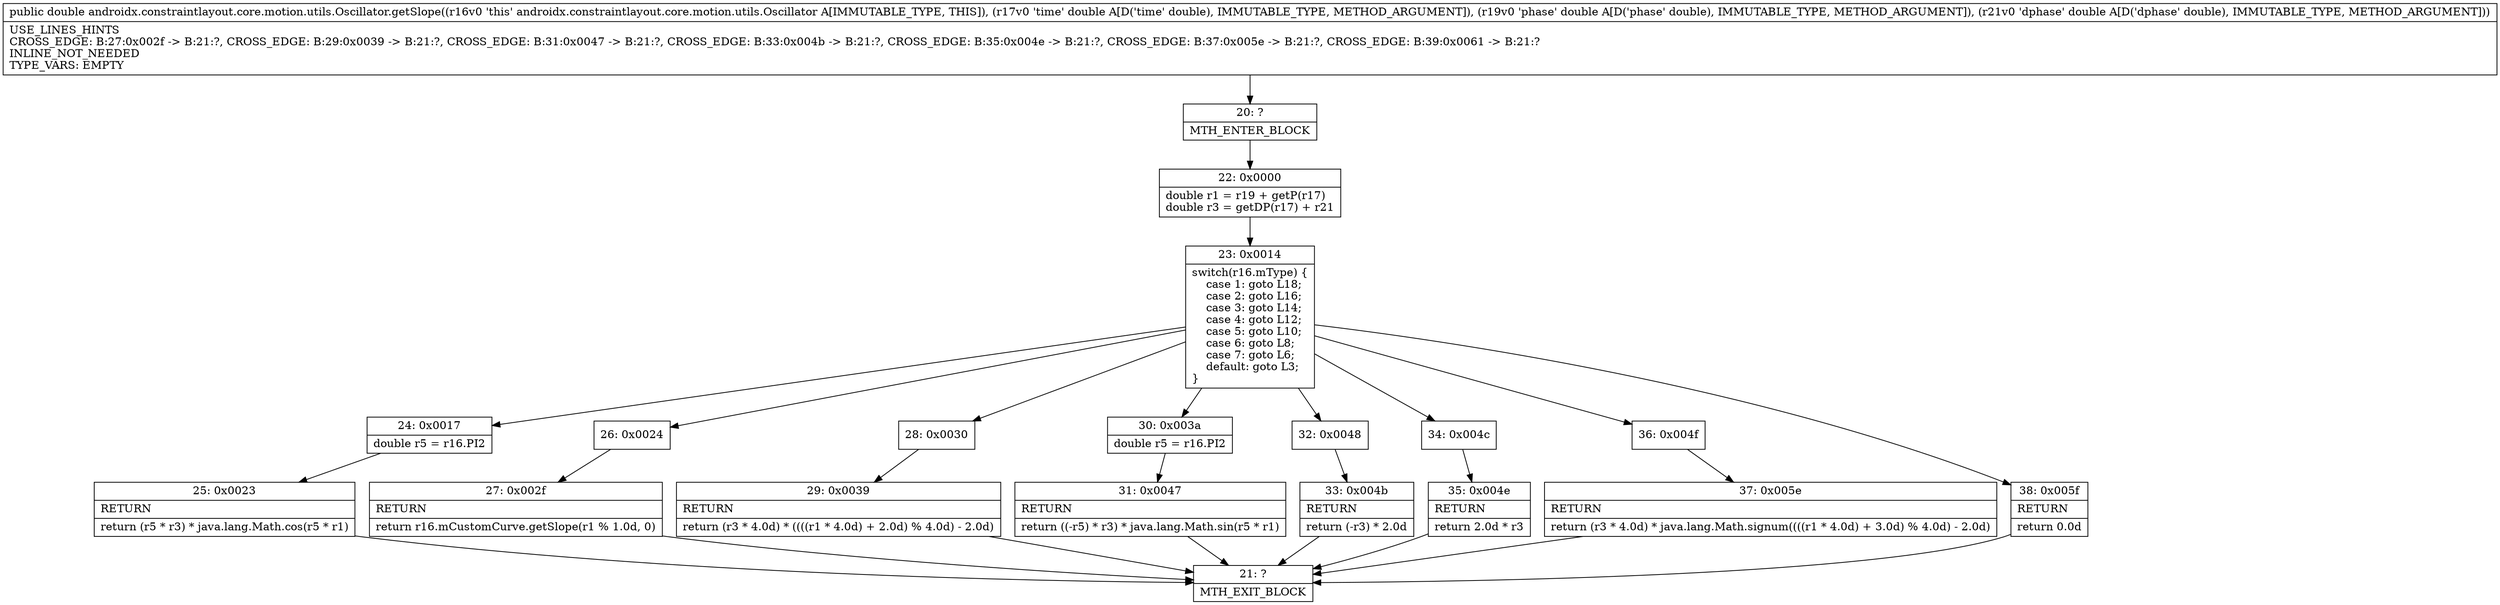 digraph "CFG forandroidx.constraintlayout.core.motion.utils.Oscillator.getSlope(DDD)D" {
Node_20 [shape=record,label="{20\:\ ?|MTH_ENTER_BLOCK\l}"];
Node_22 [shape=record,label="{22\:\ 0x0000|double r1 = r19 + getP(r17)\ldouble r3 = getDP(r17) + r21\l}"];
Node_23 [shape=record,label="{23\:\ 0x0014|switch(r16.mType) \{\l    case 1: goto L18;\l    case 2: goto L16;\l    case 3: goto L14;\l    case 4: goto L12;\l    case 5: goto L10;\l    case 6: goto L8;\l    case 7: goto L6;\l    default: goto L3;\l\}\l}"];
Node_24 [shape=record,label="{24\:\ 0x0017|double r5 = r16.PI2\l}"];
Node_25 [shape=record,label="{25\:\ 0x0023|RETURN\l|return (r5 * r3) * java.lang.Math.cos(r5 * r1)\l}"];
Node_21 [shape=record,label="{21\:\ ?|MTH_EXIT_BLOCK\l}"];
Node_26 [shape=record,label="{26\:\ 0x0024}"];
Node_27 [shape=record,label="{27\:\ 0x002f|RETURN\l|return r16.mCustomCurve.getSlope(r1 % 1.0d, 0)\l}"];
Node_28 [shape=record,label="{28\:\ 0x0030}"];
Node_29 [shape=record,label="{29\:\ 0x0039|RETURN\l|return (r3 * 4.0d) * ((((r1 * 4.0d) + 2.0d) % 4.0d) \- 2.0d)\l}"];
Node_30 [shape=record,label="{30\:\ 0x003a|double r5 = r16.PI2\l}"];
Node_31 [shape=record,label="{31\:\ 0x0047|RETURN\l|return ((\-r5) * r3) * java.lang.Math.sin(r5 * r1)\l}"];
Node_32 [shape=record,label="{32\:\ 0x0048}"];
Node_33 [shape=record,label="{33\:\ 0x004b|RETURN\l|return (\-r3) * 2.0d\l}"];
Node_34 [shape=record,label="{34\:\ 0x004c}"];
Node_35 [shape=record,label="{35\:\ 0x004e|RETURN\l|return 2.0d * r3\l}"];
Node_36 [shape=record,label="{36\:\ 0x004f}"];
Node_37 [shape=record,label="{37\:\ 0x005e|RETURN\l|return (r3 * 4.0d) * java.lang.Math.signum((((r1 * 4.0d) + 3.0d) % 4.0d) \- 2.0d)\l}"];
Node_38 [shape=record,label="{38\:\ 0x005f|RETURN\l|return 0.0d\l}"];
MethodNode[shape=record,label="{public double androidx.constraintlayout.core.motion.utils.Oscillator.getSlope((r16v0 'this' androidx.constraintlayout.core.motion.utils.Oscillator A[IMMUTABLE_TYPE, THIS]), (r17v0 'time' double A[D('time' double), IMMUTABLE_TYPE, METHOD_ARGUMENT]), (r19v0 'phase' double A[D('phase' double), IMMUTABLE_TYPE, METHOD_ARGUMENT]), (r21v0 'dphase' double A[D('dphase' double), IMMUTABLE_TYPE, METHOD_ARGUMENT]))  | USE_LINES_HINTS\lCROSS_EDGE: B:27:0x002f \-\> B:21:?, CROSS_EDGE: B:29:0x0039 \-\> B:21:?, CROSS_EDGE: B:31:0x0047 \-\> B:21:?, CROSS_EDGE: B:33:0x004b \-\> B:21:?, CROSS_EDGE: B:35:0x004e \-\> B:21:?, CROSS_EDGE: B:37:0x005e \-\> B:21:?, CROSS_EDGE: B:39:0x0061 \-\> B:21:?\lINLINE_NOT_NEEDED\lTYPE_VARS: EMPTY\l}"];
MethodNode -> Node_20;Node_20 -> Node_22;
Node_22 -> Node_23;
Node_23 -> Node_24;
Node_23 -> Node_26;
Node_23 -> Node_28;
Node_23 -> Node_30;
Node_23 -> Node_32;
Node_23 -> Node_34;
Node_23 -> Node_36;
Node_23 -> Node_38;
Node_24 -> Node_25;
Node_25 -> Node_21;
Node_26 -> Node_27;
Node_27 -> Node_21;
Node_28 -> Node_29;
Node_29 -> Node_21;
Node_30 -> Node_31;
Node_31 -> Node_21;
Node_32 -> Node_33;
Node_33 -> Node_21;
Node_34 -> Node_35;
Node_35 -> Node_21;
Node_36 -> Node_37;
Node_37 -> Node_21;
Node_38 -> Node_21;
}

